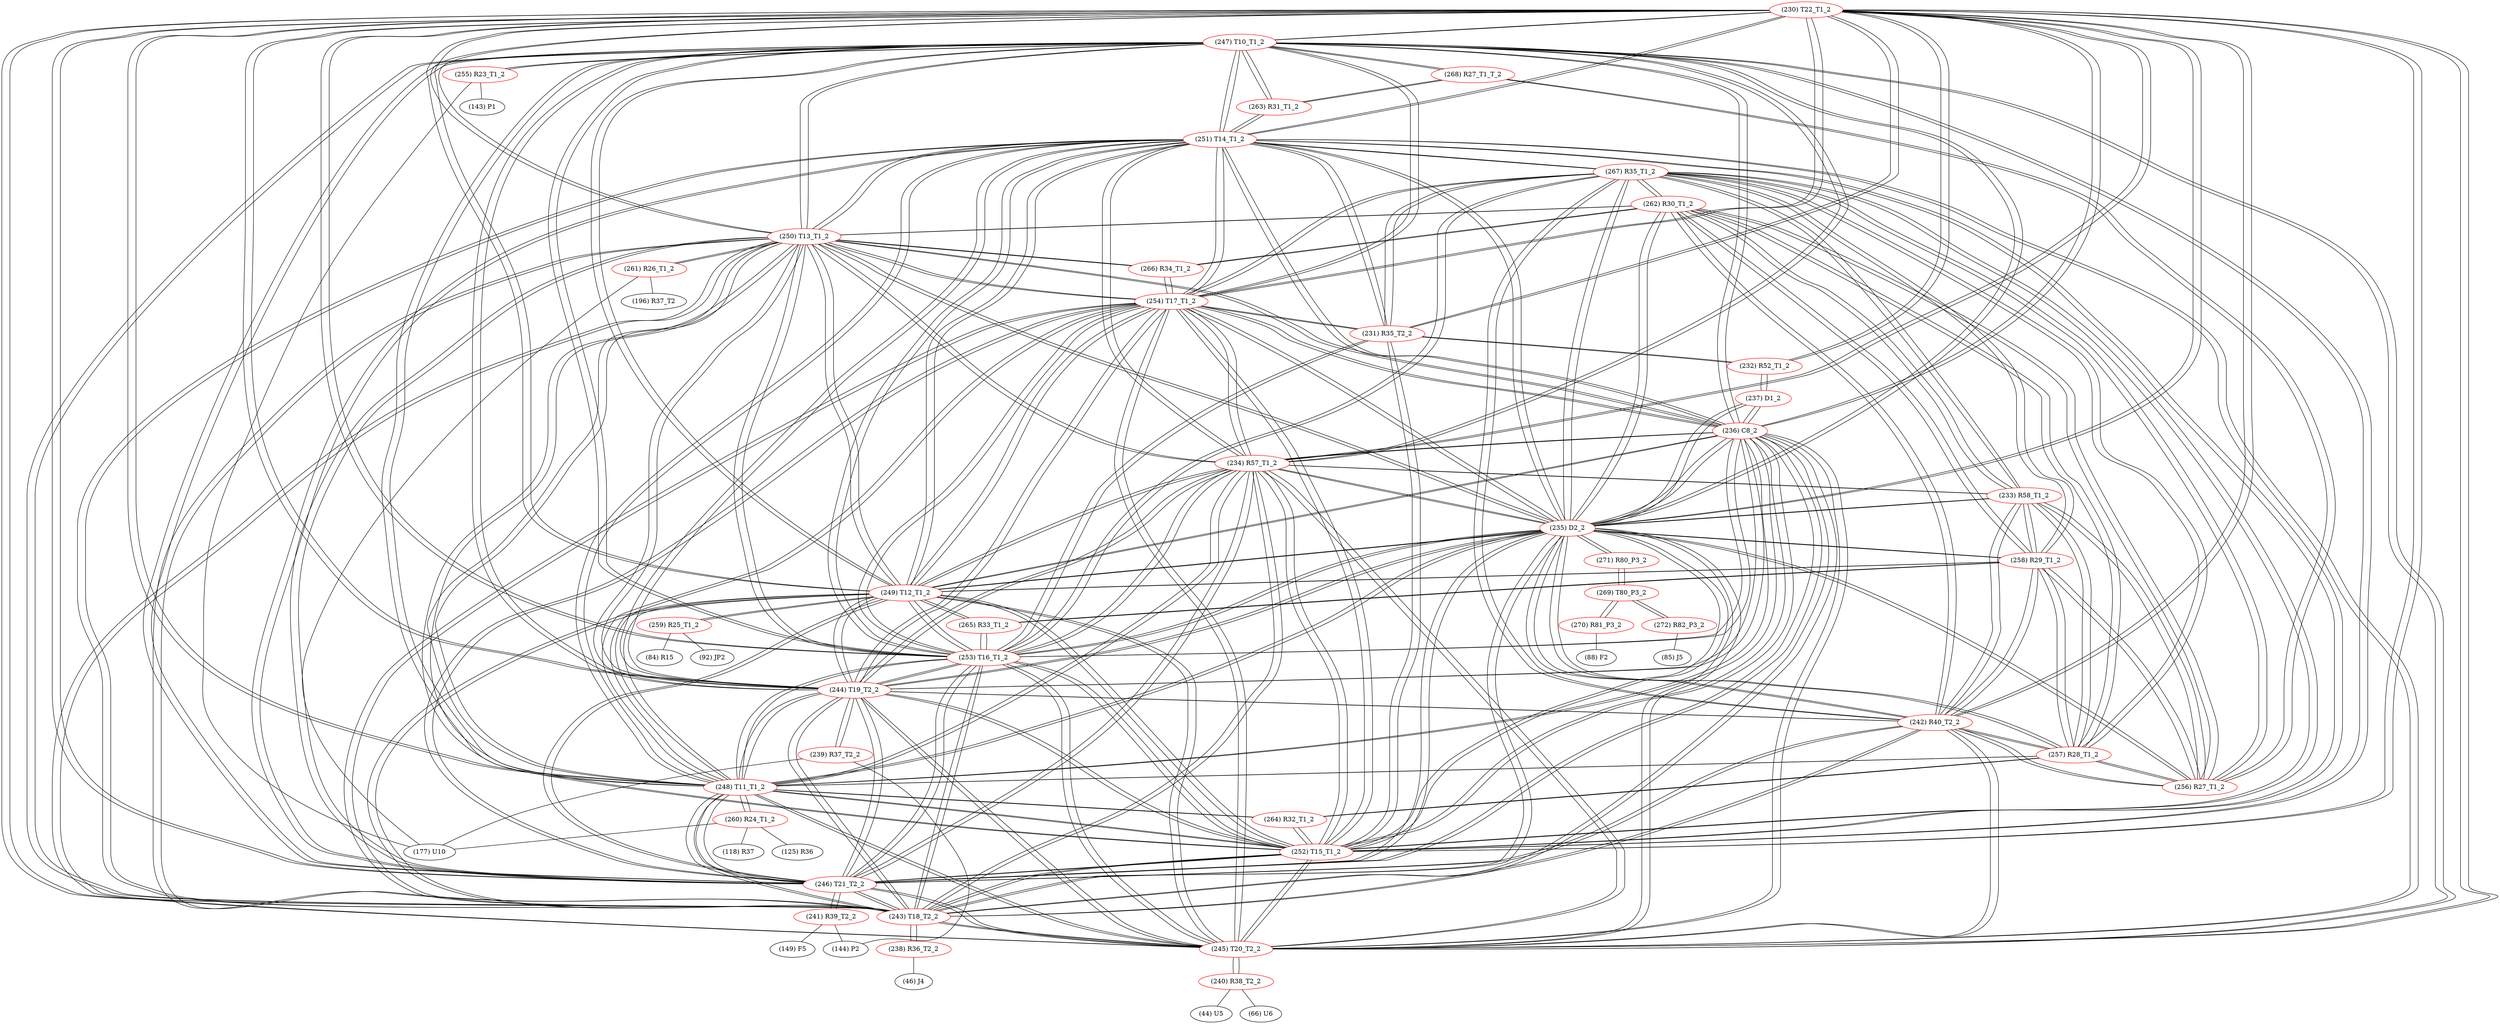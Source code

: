 graph {
	230 [label="(230) T22_T1_2" color=red]
	247 [label="(247) T10_T1_2"]
	248 [label="(248) T11_T1_2"]
	249 [label="(249) T12_T1_2"]
	250 [label="(250) T13_T1_2"]
	245 [label="(245) T20_T2_2"]
	251 [label="(251) T14_T1_2"]
	252 [label="(252) T15_T1_2"]
	243 [label="(243) T18_T2_2"]
	246 [label="(246) T21_T2_2"]
	244 [label="(244) T19_T2_2"]
	236 [label="(236) C8_2"]
	253 [label="(253) T16_T1_2"]
	254 [label="(254) T17_T1_2"]
	235 [label="(235) D2_2"]
	234 [label="(234) R57_T1_2"]
	231 [label="(231) R35_T2_2"]
	232 [label="(232) R52_T1_2"]
	242 [label="(242) R40_T2_2"]
	231 [label="(231) R35_T2_2" color=red]
	232 [label="(232) R52_T1_2"]
	230 [label="(230) T22_T1_2"]
	251 [label="(251) T14_T1_2"]
	252 [label="(252) T15_T1_2"]
	254 [label="(254) T17_T1_2"]
	253 [label="(253) T16_T1_2"]
	267 [label="(267) R35_T1_2"]
	232 [label="(232) R52_T1_2" color=red]
	237 [label="(237) D1_2"]
	231 [label="(231) R35_T2_2"]
	230 [label="(230) T22_T1_2"]
	233 [label="(233) R58_T1_2" color=red]
	235 [label="(235) D2_2"]
	242 [label="(242) R40_T2_2"]
	256 [label="(256) R27_T1_2"]
	257 [label="(257) R28_T1_2"]
	258 [label="(258) R29_T1_2"]
	262 [label="(262) R30_T1_2"]
	267 [label="(267) R35_T1_2"]
	234 [label="(234) R57_T1_2"]
	234 [label="(234) R57_T1_2" color=red]
	247 [label="(247) T10_T1_2"]
	248 [label="(248) T11_T1_2"]
	249 [label="(249) T12_T1_2"]
	250 [label="(250) T13_T1_2"]
	245 [label="(245) T20_T2_2"]
	251 [label="(251) T14_T1_2"]
	252 [label="(252) T15_T1_2"]
	243 [label="(243) T18_T2_2"]
	246 [label="(246) T21_T2_2"]
	244 [label="(244) T19_T2_2"]
	236 [label="(236) C8_2"]
	253 [label="(253) T16_T1_2"]
	254 [label="(254) T17_T1_2"]
	235 [label="(235) D2_2"]
	230 [label="(230) T22_T1_2"]
	233 [label="(233) R58_T1_2"]
	235 [label="(235) D2_2" color=red]
	233 [label="(233) R58_T1_2"]
	242 [label="(242) R40_T2_2"]
	256 [label="(256) R27_T1_2"]
	257 [label="(257) R28_T1_2"]
	258 [label="(258) R29_T1_2"]
	262 [label="(262) R30_T1_2"]
	267 [label="(267) R35_T1_2"]
	247 [label="(247) T10_T1_2"]
	248 [label="(248) T11_T1_2"]
	249 [label="(249) T12_T1_2"]
	250 [label="(250) T13_T1_2"]
	245 [label="(245) T20_T2_2"]
	251 [label="(251) T14_T1_2"]
	252 [label="(252) T15_T1_2"]
	243 [label="(243) T18_T2_2"]
	246 [label="(246) T21_T2_2"]
	244 [label="(244) T19_T2_2"]
	236 [label="(236) C8_2"]
	253 [label="(253) T16_T1_2"]
	254 [label="(254) T17_T1_2"]
	230 [label="(230) T22_T1_2"]
	234 [label="(234) R57_T1_2"]
	237 [label="(237) D1_2"]
	271 [label="(271) R80_P3_2"]
	236 [label="(236) C8_2" color=red]
	247 [label="(247) T10_T1_2"]
	248 [label="(248) T11_T1_2"]
	249 [label="(249) T12_T1_2"]
	250 [label="(250) T13_T1_2"]
	245 [label="(245) T20_T2_2"]
	251 [label="(251) T14_T1_2"]
	252 [label="(252) T15_T1_2"]
	243 [label="(243) T18_T2_2"]
	246 [label="(246) T21_T2_2"]
	244 [label="(244) T19_T2_2"]
	253 [label="(253) T16_T1_2"]
	254 [label="(254) T17_T1_2"]
	235 [label="(235) D2_2"]
	230 [label="(230) T22_T1_2"]
	234 [label="(234) R57_T1_2"]
	237 [label="(237) D1_2"]
	237 [label="(237) D1_2" color=red]
	235 [label="(235) D2_2"]
	236 [label="(236) C8_2"]
	232 [label="(232) R52_T1_2"]
	238 [label="(238) R36_T2_2" color=red]
	46 [label="(46) J4"]
	243 [label="(243) T18_T2_2"]
	239 [label="(239) R37_T2_2" color=red]
	177 [label="(177) U10"]
	144 [label="(144) P2"]
	244 [label="(244) T19_T2_2"]
	240 [label="(240) R38_T2_2" color=red]
	44 [label="(44) U5"]
	66 [label="(66) U6"]
	245 [label="(245) T20_T2_2"]
	241 [label="(241) R39_T2_2" color=red]
	144 [label="(144) P2"]
	149 [label="(149) F5"]
	246 [label="(246) T21_T2_2"]
	242 [label="(242) R40_T2_2" color=red]
	235 [label="(235) D2_2"]
	233 [label="(233) R58_T1_2"]
	256 [label="(256) R27_T1_2"]
	257 [label="(257) R28_T1_2"]
	258 [label="(258) R29_T1_2"]
	262 [label="(262) R30_T1_2"]
	267 [label="(267) R35_T1_2"]
	245 [label="(245) T20_T2_2"]
	246 [label="(246) T21_T2_2"]
	244 [label="(244) T19_T2_2"]
	230 [label="(230) T22_T1_2"]
	243 [label="(243) T18_T2_2"]
	243 [label="(243) T18_T2_2" color=red]
	247 [label="(247) T10_T1_2"]
	248 [label="(248) T11_T1_2"]
	249 [label="(249) T12_T1_2"]
	250 [label="(250) T13_T1_2"]
	245 [label="(245) T20_T2_2"]
	251 [label="(251) T14_T1_2"]
	252 [label="(252) T15_T1_2"]
	246 [label="(246) T21_T2_2"]
	244 [label="(244) T19_T2_2"]
	236 [label="(236) C8_2"]
	253 [label="(253) T16_T1_2"]
	254 [label="(254) T17_T1_2"]
	235 [label="(235) D2_2"]
	230 [label="(230) T22_T1_2"]
	234 [label="(234) R57_T1_2"]
	242 [label="(242) R40_T2_2"]
	238 [label="(238) R36_T2_2"]
	244 [label="(244) T19_T2_2" color=red]
	247 [label="(247) T10_T1_2"]
	248 [label="(248) T11_T1_2"]
	249 [label="(249) T12_T1_2"]
	250 [label="(250) T13_T1_2"]
	245 [label="(245) T20_T2_2"]
	251 [label="(251) T14_T1_2"]
	252 [label="(252) T15_T1_2"]
	243 [label="(243) T18_T2_2"]
	246 [label="(246) T21_T2_2"]
	236 [label="(236) C8_2"]
	253 [label="(253) T16_T1_2"]
	254 [label="(254) T17_T1_2"]
	235 [label="(235) D2_2"]
	230 [label="(230) T22_T1_2"]
	234 [label="(234) R57_T1_2"]
	242 [label="(242) R40_T2_2"]
	239 [label="(239) R37_T2_2"]
	245 [label="(245) T20_T2_2" color=red]
	247 [label="(247) T10_T1_2"]
	248 [label="(248) T11_T1_2"]
	249 [label="(249) T12_T1_2"]
	250 [label="(250) T13_T1_2"]
	251 [label="(251) T14_T1_2"]
	252 [label="(252) T15_T1_2"]
	243 [label="(243) T18_T2_2"]
	246 [label="(246) T21_T2_2"]
	244 [label="(244) T19_T2_2"]
	236 [label="(236) C8_2"]
	253 [label="(253) T16_T1_2"]
	254 [label="(254) T17_T1_2"]
	235 [label="(235) D2_2"]
	230 [label="(230) T22_T1_2"]
	234 [label="(234) R57_T1_2"]
	242 [label="(242) R40_T2_2"]
	240 [label="(240) R38_T2_2"]
	246 [label="(246) T21_T2_2" color=red]
	247 [label="(247) T10_T1_2"]
	248 [label="(248) T11_T1_2"]
	249 [label="(249) T12_T1_2"]
	250 [label="(250) T13_T1_2"]
	245 [label="(245) T20_T2_2"]
	251 [label="(251) T14_T1_2"]
	252 [label="(252) T15_T1_2"]
	243 [label="(243) T18_T2_2"]
	244 [label="(244) T19_T2_2"]
	236 [label="(236) C8_2"]
	253 [label="(253) T16_T1_2"]
	254 [label="(254) T17_T1_2"]
	235 [label="(235) D2_2"]
	230 [label="(230) T22_T1_2"]
	234 [label="(234) R57_T1_2"]
	242 [label="(242) R40_T2_2"]
	241 [label="(241) R39_T2_2"]
	247 [label="(247) T10_T1_2" color=red]
	248 [label="(248) T11_T1_2"]
	249 [label="(249) T12_T1_2"]
	250 [label="(250) T13_T1_2"]
	245 [label="(245) T20_T2_2"]
	251 [label="(251) T14_T1_2"]
	252 [label="(252) T15_T1_2"]
	243 [label="(243) T18_T2_2"]
	246 [label="(246) T21_T2_2"]
	244 [label="(244) T19_T2_2"]
	236 [label="(236) C8_2"]
	253 [label="(253) T16_T1_2"]
	254 [label="(254) T17_T1_2"]
	235 [label="(235) D2_2"]
	230 [label="(230) T22_T1_2"]
	234 [label="(234) R57_T1_2"]
	255 [label="(255) R23_T1_2"]
	263 [label="(263) R31_T1_2"]
	268 [label="(268) R27_T1_T_2"]
	248 [label="(248) T11_T1_2" color=red]
	247 [label="(247) T10_T1_2"]
	249 [label="(249) T12_T1_2"]
	250 [label="(250) T13_T1_2"]
	245 [label="(245) T20_T2_2"]
	251 [label="(251) T14_T1_2"]
	252 [label="(252) T15_T1_2"]
	243 [label="(243) T18_T2_2"]
	246 [label="(246) T21_T2_2"]
	244 [label="(244) T19_T2_2"]
	236 [label="(236) C8_2"]
	253 [label="(253) T16_T1_2"]
	254 [label="(254) T17_T1_2"]
	235 [label="(235) D2_2"]
	230 [label="(230) T22_T1_2"]
	234 [label="(234) R57_T1_2"]
	260 [label="(260) R24_T1_2"]
	264 [label="(264) R32_T1_2"]
	257 [label="(257) R28_T1_2"]
	249 [label="(249) T12_T1_2" color=red]
	247 [label="(247) T10_T1_2"]
	248 [label="(248) T11_T1_2"]
	250 [label="(250) T13_T1_2"]
	245 [label="(245) T20_T2_2"]
	251 [label="(251) T14_T1_2"]
	252 [label="(252) T15_T1_2"]
	243 [label="(243) T18_T2_2"]
	246 [label="(246) T21_T2_2"]
	244 [label="(244) T19_T2_2"]
	236 [label="(236) C8_2"]
	253 [label="(253) T16_T1_2"]
	254 [label="(254) T17_T1_2"]
	235 [label="(235) D2_2"]
	230 [label="(230) T22_T1_2"]
	234 [label="(234) R57_T1_2"]
	265 [label="(265) R33_T1_2"]
	258 [label="(258) R29_T1_2"]
	259 [label="(259) R25_T1_2"]
	250 [label="(250) T13_T1_2" color=red]
	247 [label="(247) T10_T1_2"]
	248 [label="(248) T11_T1_2"]
	249 [label="(249) T12_T1_2"]
	245 [label="(245) T20_T2_2"]
	251 [label="(251) T14_T1_2"]
	252 [label="(252) T15_T1_2"]
	243 [label="(243) T18_T2_2"]
	246 [label="(246) T21_T2_2"]
	244 [label="(244) T19_T2_2"]
	236 [label="(236) C8_2"]
	253 [label="(253) T16_T1_2"]
	254 [label="(254) T17_T1_2"]
	235 [label="(235) D2_2"]
	230 [label="(230) T22_T1_2"]
	234 [label="(234) R57_T1_2"]
	266 [label="(266) R34_T1_2"]
	262 [label="(262) R30_T1_2"]
	261 [label="(261) R26_T1_2"]
	251 [label="(251) T14_T1_2" color=red]
	247 [label="(247) T10_T1_2"]
	248 [label="(248) T11_T1_2"]
	249 [label="(249) T12_T1_2"]
	250 [label="(250) T13_T1_2"]
	245 [label="(245) T20_T2_2"]
	252 [label="(252) T15_T1_2"]
	243 [label="(243) T18_T2_2"]
	246 [label="(246) T21_T2_2"]
	244 [label="(244) T19_T2_2"]
	236 [label="(236) C8_2"]
	253 [label="(253) T16_T1_2"]
	254 [label="(254) T17_T1_2"]
	235 [label="(235) D2_2"]
	230 [label="(230) T22_T1_2"]
	234 [label="(234) R57_T1_2"]
	267 [label="(267) R35_T1_2"]
	231 [label="(231) R35_T2_2"]
	263 [label="(263) R31_T1_2"]
	252 [label="(252) T15_T1_2" color=red]
	247 [label="(247) T10_T1_2"]
	248 [label="(248) T11_T1_2"]
	249 [label="(249) T12_T1_2"]
	250 [label="(250) T13_T1_2"]
	245 [label="(245) T20_T2_2"]
	251 [label="(251) T14_T1_2"]
	243 [label="(243) T18_T2_2"]
	246 [label="(246) T21_T2_2"]
	244 [label="(244) T19_T2_2"]
	236 [label="(236) C8_2"]
	253 [label="(253) T16_T1_2"]
	254 [label="(254) T17_T1_2"]
	235 [label="(235) D2_2"]
	230 [label="(230) T22_T1_2"]
	234 [label="(234) R57_T1_2"]
	267 [label="(267) R35_T1_2"]
	231 [label="(231) R35_T2_2"]
	264 [label="(264) R32_T1_2"]
	253 [label="(253) T16_T1_2" color=red]
	247 [label="(247) T10_T1_2"]
	248 [label="(248) T11_T1_2"]
	249 [label="(249) T12_T1_2"]
	250 [label="(250) T13_T1_2"]
	245 [label="(245) T20_T2_2"]
	251 [label="(251) T14_T1_2"]
	252 [label="(252) T15_T1_2"]
	243 [label="(243) T18_T2_2"]
	246 [label="(246) T21_T2_2"]
	244 [label="(244) T19_T2_2"]
	236 [label="(236) C8_2"]
	254 [label="(254) T17_T1_2"]
	235 [label="(235) D2_2"]
	230 [label="(230) T22_T1_2"]
	234 [label="(234) R57_T1_2"]
	267 [label="(267) R35_T1_2"]
	231 [label="(231) R35_T2_2"]
	265 [label="(265) R33_T1_2"]
	254 [label="(254) T17_T1_2" color=red]
	247 [label="(247) T10_T1_2"]
	248 [label="(248) T11_T1_2"]
	249 [label="(249) T12_T1_2"]
	250 [label="(250) T13_T1_2"]
	245 [label="(245) T20_T2_2"]
	251 [label="(251) T14_T1_2"]
	252 [label="(252) T15_T1_2"]
	243 [label="(243) T18_T2_2"]
	246 [label="(246) T21_T2_2"]
	244 [label="(244) T19_T2_2"]
	236 [label="(236) C8_2"]
	253 [label="(253) T16_T1_2"]
	235 [label="(235) D2_2"]
	230 [label="(230) T22_T1_2"]
	234 [label="(234) R57_T1_2"]
	267 [label="(267) R35_T1_2"]
	231 [label="(231) R35_T2_2"]
	266 [label="(266) R34_T1_2"]
	255 [label="(255) R23_T1_2" color=red]
	143 [label="(143) P1"]
	177 [label="(177) U10"]
	247 [label="(247) T10_T1_2"]
	256 [label="(256) R27_T1_2" color=red]
	235 [label="(235) D2_2"]
	233 [label="(233) R58_T1_2"]
	242 [label="(242) R40_T2_2"]
	257 [label="(257) R28_T1_2"]
	258 [label="(258) R29_T1_2"]
	262 [label="(262) R30_T1_2"]
	267 [label="(267) R35_T1_2"]
	268 [label="(268) R27_T1_T_2"]
	257 [label="(257) R28_T1_2" color=red]
	235 [label="(235) D2_2"]
	233 [label="(233) R58_T1_2"]
	242 [label="(242) R40_T2_2"]
	256 [label="(256) R27_T1_2"]
	258 [label="(258) R29_T1_2"]
	262 [label="(262) R30_T1_2"]
	267 [label="(267) R35_T1_2"]
	264 [label="(264) R32_T1_2"]
	248 [label="(248) T11_T1_2"]
	258 [label="(258) R29_T1_2" color=red]
	235 [label="(235) D2_2"]
	233 [label="(233) R58_T1_2"]
	242 [label="(242) R40_T2_2"]
	256 [label="(256) R27_T1_2"]
	257 [label="(257) R28_T1_2"]
	262 [label="(262) R30_T1_2"]
	267 [label="(267) R35_T1_2"]
	265 [label="(265) R33_T1_2"]
	249 [label="(249) T12_T1_2"]
	259 [label="(259) R25_T1_2" color=red]
	92 [label="(92) JP2"]
	84 [label="(84) R15"]
	249 [label="(249) T12_T1_2"]
	260 [label="(260) R24_T1_2" color=red]
	125 [label="(125) R36"]
	177 [label="(177) U10"]
	118 [label="(118) R37"]
	248 [label="(248) T11_T1_2"]
	261 [label="(261) R26_T1_2" color=red]
	177 [label="(177) U10"]
	196 [label="(196) R37_T2"]
	250 [label="(250) T13_T1_2"]
	262 [label="(262) R30_T1_2" color=red]
	235 [label="(235) D2_2"]
	233 [label="(233) R58_T1_2"]
	242 [label="(242) R40_T2_2"]
	256 [label="(256) R27_T1_2"]
	257 [label="(257) R28_T1_2"]
	258 [label="(258) R29_T1_2"]
	267 [label="(267) R35_T1_2"]
	250 [label="(250) T13_T1_2"]
	266 [label="(266) R34_T1_2"]
	263 [label="(263) R31_T1_2" color=red]
	268 [label="(268) R27_T1_T_2"]
	247 [label="(247) T10_T1_2"]
	251 [label="(251) T14_T1_2"]
	264 [label="(264) R32_T1_2" color=red]
	252 [label="(252) T15_T1_2"]
	248 [label="(248) T11_T1_2"]
	257 [label="(257) R28_T1_2"]
	265 [label="(265) R33_T1_2" color=red]
	253 [label="(253) T16_T1_2"]
	258 [label="(258) R29_T1_2"]
	249 [label="(249) T12_T1_2"]
	266 [label="(266) R34_T1_2" color=red]
	254 [label="(254) T17_T1_2"]
	250 [label="(250) T13_T1_2"]
	262 [label="(262) R30_T1_2"]
	267 [label="(267) R35_T1_2" color=red]
	235 [label="(235) D2_2"]
	233 [label="(233) R58_T1_2"]
	242 [label="(242) R40_T2_2"]
	256 [label="(256) R27_T1_2"]
	257 [label="(257) R28_T1_2"]
	258 [label="(258) R29_T1_2"]
	262 [label="(262) R30_T1_2"]
	251 [label="(251) T14_T1_2"]
	252 [label="(252) T15_T1_2"]
	254 [label="(254) T17_T1_2"]
	253 [label="(253) T16_T1_2"]
	231 [label="(231) R35_T2_2"]
	268 [label="(268) R27_T1_T_2" color=red]
	263 [label="(263) R31_T1_2"]
	247 [label="(247) T10_T1_2"]
	256 [label="(256) R27_T1_2"]
	269 [label="(269) T80_P3_2" color=red]
	270 [label="(270) R81_P3_2"]
	272 [label="(272) R82_P3_2"]
	271 [label="(271) R80_P3_2"]
	270 [label="(270) R81_P3_2" color=red]
	88 [label="(88) F2"]
	269 [label="(269) T80_P3_2"]
	271 [label="(271) R80_P3_2" color=red]
	235 [label="(235) D2_2"]
	269 [label="(269) T80_P3_2"]
	272 [label="(272) R82_P3_2" color=red]
	85 [label="(85) J5"]
	269 [label="(269) T80_P3_2"]
	230 -- 247
	230 -- 248
	230 -- 249
	230 -- 250
	230 -- 245
	230 -- 251
	230 -- 252
	230 -- 243
	230 -- 246
	230 -- 244
	230 -- 236
	230 -- 253
	230 -- 254
	230 -- 235
	230 -- 234
	230 -- 231
	230 -- 232
	230 -- 242
	231 -- 232
	231 -- 230
	231 -- 251
	231 -- 252
	231 -- 254
	231 -- 253
	231 -- 267
	232 -- 237
	232 -- 231
	232 -- 230
	233 -- 235
	233 -- 242
	233 -- 256
	233 -- 257
	233 -- 258
	233 -- 262
	233 -- 267
	233 -- 234
	234 -- 247
	234 -- 248
	234 -- 249
	234 -- 250
	234 -- 245
	234 -- 251
	234 -- 252
	234 -- 243
	234 -- 246
	234 -- 244
	234 -- 236
	234 -- 253
	234 -- 254
	234 -- 235
	234 -- 230
	234 -- 233
	235 -- 233
	235 -- 242
	235 -- 256
	235 -- 257
	235 -- 258
	235 -- 262
	235 -- 267
	235 -- 247
	235 -- 248
	235 -- 249
	235 -- 250
	235 -- 245
	235 -- 251
	235 -- 252
	235 -- 243
	235 -- 246
	235 -- 244
	235 -- 236
	235 -- 253
	235 -- 254
	235 -- 230
	235 -- 234
	235 -- 237
	235 -- 271
	236 -- 247
	236 -- 248
	236 -- 249
	236 -- 250
	236 -- 245
	236 -- 251
	236 -- 252
	236 -- 243
	236 -- 246
	236 -- 244
	236 -- 253
	236 -- 254
	236 -- 235
	236 -- 230
	236 -- 234
	236 -- 237
	237 -- 235
	237 -- 236
	237 -- 232
	238 -- 46
	238 -- 243
	239 -- 177
	239 -- 144
	239 -- 244
	240 -- 44
	240 -- 66
	240 -- 245
	241 -- 144
	241 -- 149
	241 -- 246
	242 -- 235
	242 -- 233
	242 -- 256
	242 -- 257
	242 -- 258
	242 -- 262
	242 -- 267
	242 -- 245
	242 -- 246
	242 -- 244
	242 -- 230
	242 -- 243
	243 -- 247
	243 -- 248
	243 -- 249
	243 -- 250
	243 -- 245
	243 -- 251
	243 -- 252
	243 -- 246
	243 -- 244
	243 -- 236
	243 -- 253
	243 -- 254
	243 -- 235
	243 -- 230
	243 -- 234
	243 -- 242
	243 -- 238
	244 -- 247
	244 -- 248
	244 -- 249
	244 -- 250
	244 -- 245
	244 -- 251
	244 -- 252
	244 -- 243
	244 -- 246
	244 -- 236
	244 -- 253
	244 -- 254
	244 -- 235
	244 -- 230
	244 -- 234
	244 -- 242
	244 -- 239
	245 -- 247
	245 -- 248
	245 -- 249
	245 -- 250
	245 -- 251
	245 -- 252
	245 -- 243
	245 -- 246
	245 -- 244
	245 -- 236
	245 -- 253
	245 -- 254
	245 -- 235
	245 -- 230
	245 -- 234
	245 -- 242
	245 -- 240
	246 -- 247
	246 -- 248
	246 -- 249
	246 -- 250
	246 -- 245
	246 -- 251
	246 -- 252
	246 -- 243
	246 -- 244
	246 -- 236
	246 -- 253
	246 -- 254
	246 -- 235
	246 -- 230
	246 -- 234
	246 -- 242
	246 -- 241
	247 -- 248
	247 -- 249
	247 -- 250
	247 -- 245
	247 -- 251
	247 -- 252
	247 -- 243
	247 -- 246
	247 -- 244
	247 -- 236
	247 -- 253
	247 -- 254
	247 -- 235
	247 -- 230
	247 -- 234
	247 -- 255
	247 -- 263
	247 -- 268
	248 -- 247
	248 -- 249
	248 -- 250
	248 -- 245
	248 -- 251
	248 -- 252
	248 -- 243
	248 -- 246
	248 -- 244
	248 -- 236
	248 -- 253
	248 -- 254
	248 -- 235
	248 -- 230
	248 -- 234
	248 -- 260
	248 -- 264
	248 -- 257
	249 -- 247
	249 -- 248
	249 -- 250
	249 -- 245
	249 -- 251
	249 -- 252
	249 -- 243
	249 -- 246
	249 -- 244
	249 -- 236
	249 -- 253
	249 -- 254
	249 -- 235
	249 -- 230
	249 -- 234
	249 -- 265
	249 -- 258
	249 -- 259
	250 -- 247
	250 -- 248
	250 -- 249
	250 -- 245
	250 -- 251
	250 -- 252
	250 -- 243
	250 -- 246
	250 -- 244
	250 -- 236
	250 -- 253
	250 -- 254
	250 -- 235
	250 -- 230
	250 -- 234
	250 -- 266
	250 -- 262
	250 -- 261
	251 -- 247
	251 -- 248
	251 -- 249
	251 -- 250
	251 -- 245
	251 -- 252
	251 -- 243
	251 -- 246
	251 -- 244
	251 -- 236
	251 -- 253
	251 -- 254
	251 -- 235
	251 -- 230
	251 -- 234
	251 -- 267
	251 -- 231
	251 -- 263
	252 -- 247
	252 -- 248
	252 -- 249
	252 -- 250
	252 -- 245
	252 -- 251
	252 -- 243
	252 -- 246
	252 -- 244
	252 -- 236
	252 -- 253
	252 -- 254
	252 -- 235
	252 -- 230
	252 -- 234
	252 -- 267
	252 -- 231
	252 -- 264
	253 -- 247
	253 -- 248
	253 -- 249
	253 -- 250
	253 -- 245
	253 -- 251
	253 -- 252
	253 -- 243
	253 -- 246
	253 -- 244
	253 -- 236
	253 -- 254
	253 -- 235
	253 -- 230
	253 -- 234
	253 -- 267
	253 -- 231
	253 -- 265
	254 -- 247
	254 -- 248
	254 -- 249
	254 -- 250
	254 -- 245
	254 -- 251
	254 -- 252
	254 -- 243
	254 -- 246
	254 -- 244
	254 -- 236
	254 -- 253
	254 -- 235
	254 -- 230
	254 -- 234
	254 -- 267
	254 -- 231
	254 -- 266
	255 -- 143
	255 -- 177
	255 -- 247
	256 -- 235
	256 -- 233
	256 -- 242
	256 -- 257
	256 -- 258
	256 -- 262
	256 -- 267
	256 -- 268
	257 -- 235
	257 -- 233
	257 -- 242
	257 -- 256
	257 -- 258
	257 -- 262
	257 -- 267
	257 -- 264
	257 -- 248
	258 -- 235
	258 -- 233
	258 -- 242
	258 -- 256
	258 -- 257
	258 -- 262
	258 -- 267
	258 -- 265
	258 -- 249
	259 -- 92
	259 -- 84
	259 -- 249
	260 -- 125
	260 -- 177
	260 -- 118
	260 -- 248
	261 -- 177
	261 -- 196
	261 -- 250
	262 -- 235
	262 -- 233
	262 -- 242
	262 -- 256
	262 -- 257
	262 -- 258
	262 -- 267
	262 -- 250
	262 -- 266
	263 -- 268
	263 -- 247
	263 -- 251
	264 -- 252
	264 -- 248
	264 -- 257
	265 -- 253
	265 -- 258
	265 -- 249
	266 -- 254
	266 -- 250
	266 -- 262
	267 -- 235
	267 -- 233
	267 -- 242
	267 -- 256
	267 -- 257
	267 -- 258
	267 -- 262
	267 -- 251
	267 -- 252
	267 -- 254
	267 -- 253
	267 -- 231
	268 -- 263
	268 -- 247
	268 -- 256
	269 -- 270
	269 -- 272
	269 -- 271
	270 -- 88
	270 -- 269
	271 -- 235
	271 -- 269
	272 -- 85
	272 -- 269
}